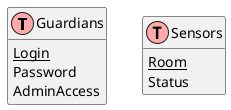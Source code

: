@startuml
!define table(x) class x << (T,#FFAAAA) >>
!define primary_key(x) <u>x</u>
hide methods
hide stereotypes

table(Guardians) {
  primary_key(Login)
  Password
  AdminAccess
}

table(Sensors) {
  primary_key(Room)
  Status
}
@enduml
